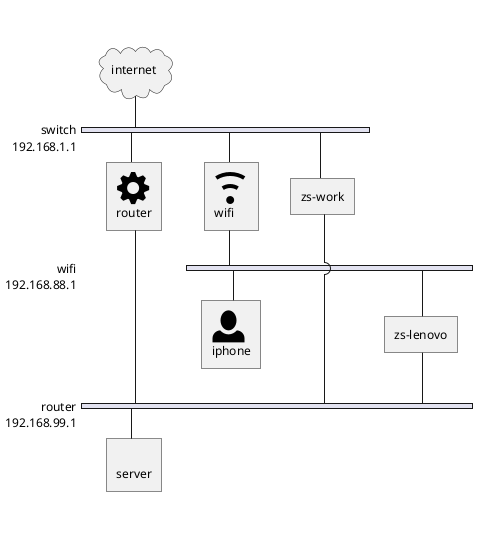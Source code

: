 @startuml

nwdiag {
	internet [shape = cloud]

	network switch {
		address = "192.168.1.1"
		internet
		router [description = "<&cog*4>\nrouter"]
		wifi [description = "<&wifi*4>\nwifi"]
		zs-work;
	}

	network wifi {
		address = "192.168.88.1"
		wifi
		iphone [description = "<&person*4>\niphone"]
		zs-lenovo
	}
	
	

	network router {
		address = "192.168.99.1"
		router [description = "<&cog*4>\nrouter"]
		zs-work
		zs-lenovo 
		zs-ubuntu  [description = "<&server>\nserver"]
	}
	
}
@enduml